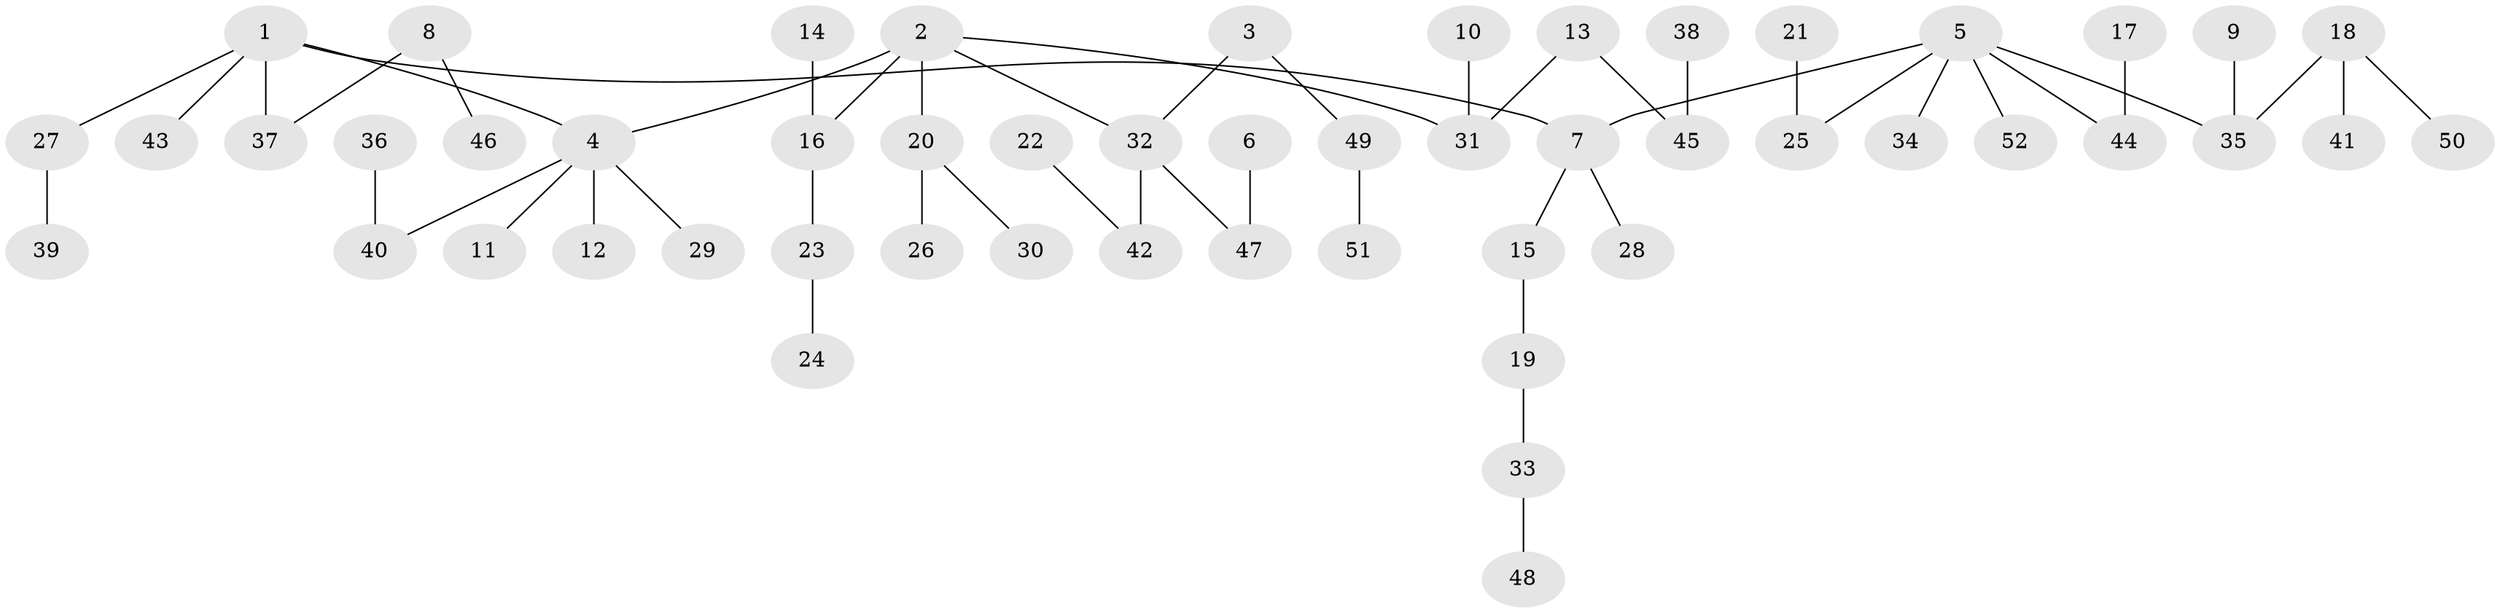 // original degree distribution, {7: 0.009708737864077669, 5: 0.02912621359223301, 3: 0.1941747572815534, 4: 0.06796116504854369, 2: 0.21359223300970873, 1: 0.4854368932038835}
// Generated by graph-tools (version 1.1) at 2025/02/03/09/25 03:02:30]
// undirected, 52 vertices, 51 edges
graph export_dot {
graph [start="1"]
  node [color=gray90,style=filled];
  1;
  2;
  3;
  4;
  5;
  6;
  7;
  8;
  9;
  10;
  11;
  12;
  13;
  14;
  15;
  16;
  17;
  18;
  19;
  20;
  21;
  22;
  23;
  24;
  25;
  26;
  27;
  28;
  29;
  30;
  31;
  32;
  33;
  34;
  35;
  36;
  37;
  38;
  39;
  40;
  41;
  42;
  43;
  44;
  45;
  46;
  47;
  48;
  49;
  50;
  51;
  52;
  1 -- 4 [weight=1.0];
  1 -- 7 [weight=1.0];
  1 -- 27 [weight=1.0];
  1 -- 37 [weight=1.0];
  1 -- 43 [weight=1.0];
  2 -- 4 [weight=1.0];
  2 -- 16 [weight=1.0];
  2 -- 20 [weight=1.0];
  2 -- 31 [weight=1.0];
  2 -- 32 [weight=1.0];
  3 -- 32 [weight=1.0];
  3 -- 49 [weight=1.0];
  4 -- 11 [weight=1.0];
  4 -- 12 [weight=1.0];
  4 -- 29 [weight=1.0];
  4 -- 40 [weight=1.0];
  5 -- 7 [weight=1.0];
  5 -- 25 [weight=1.0];
  5 -- 34 [weight=1.0];
  5 -- 35 [weight=1.0];
  5 -- 44 [weight=1.0];
  5 -- 52 [weight=1.0];
  6 -- 47 [weight=1.0];
  7 -- 15 [weight=1.0];
  7 -- 28 [weight=1.0];
  8 -- 37 [weight=1.0];
  8 -- 46 [weight=1.0];
  9 -- 35 [weight=1.0];
  10 -- 31 [weight=1.0];
  13 -- 31 [weight=1.0];
  13 -- 45 [weight=1.0];
  14 -- 16 [weight=1.0];
  15 -- 19 [weight=1.0];
  16 -- 23 [weight=1.0];
  17 -- 44 [weight=1.0];
  18 -- 35 [weight=1.0];
  18 -- 41 [weight=1.0];
  18 -- 50 [weight=1.0];
  19 -- 33 [weight=1.0];
  20 -- 26 [weight=1.0];
  20 -- 30 [weight=1.0];
  21 -- 25 [weight=1.0];
  22 -- 42 [weight=1.0];
  23 -- 24 [weight=1.0];
  27 -- 39 [weight=1.0];
  32 -- 42 [weight=1.0];
  32 -- 47 [weight=1.0];
  33 -- 48 [weight=1.0];
  36 -- 40 [weight=1.0];
  38 -- 45 [weight=1.0];
  49 -- 51 [weight=1.0];
}
